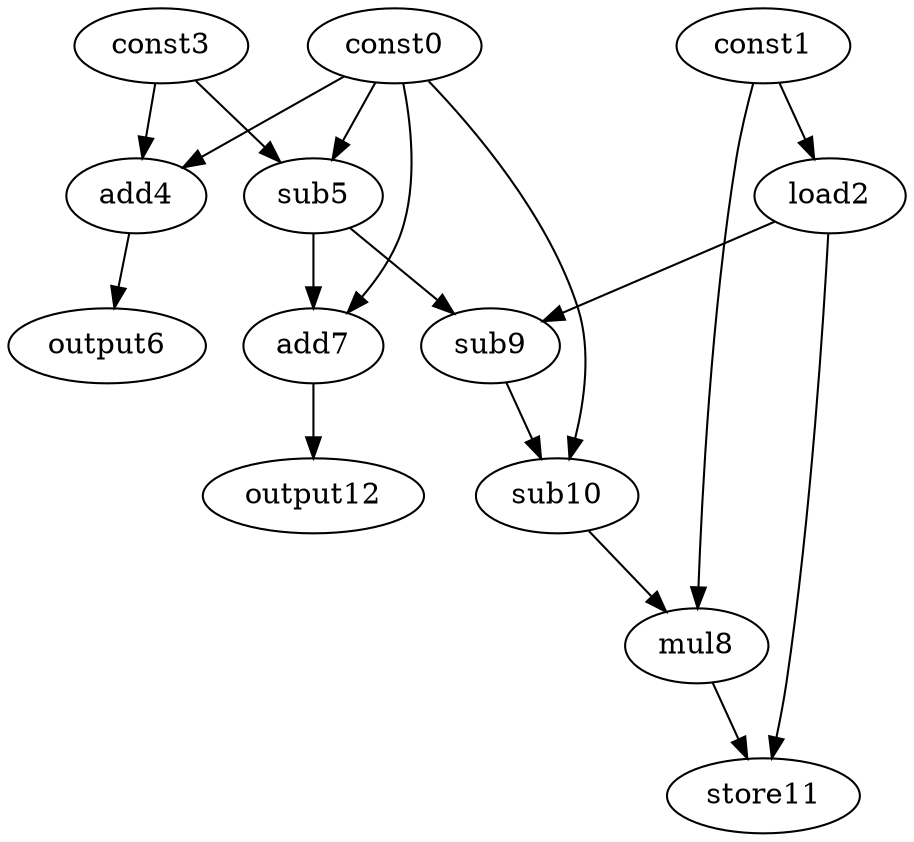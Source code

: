 digraph G { 
const0[opcode=const]; 
const1[opcode=const]; 
load2[opcode=load]; 
const3[opcode=const]; 
add4[opcode=add]; 
sub5[opcode=sub]; 
output6[opcode=output]; 
add7[opcode=add]; 
mul8[opcode=mul]; 
sub9[opcode=sub]; 
sub10[opcode=sub]; 
store11[opcode=store]; 
output12[opcode=output]; 
const1->load2[operand=0];
const0->add4[operand=0];
const3->add4[operand=1];
const0->sub5[operand=0];
const3->sub5[operand=1];
add4->output6[operand=0];
const0->add7[operand=0];
sub5->add7[operand=1];
load2->sub9[operand=0];
sub5->sub9[operand=1];
const0->sub10[operand=0];
sub9->sub10[operand=1];
add7->output12[operand=0];
const1->mul8[operand=0];
sub10->mul8[operand=1];
mul8->store11[operand=0];
load2->store11[operand=1];
}
